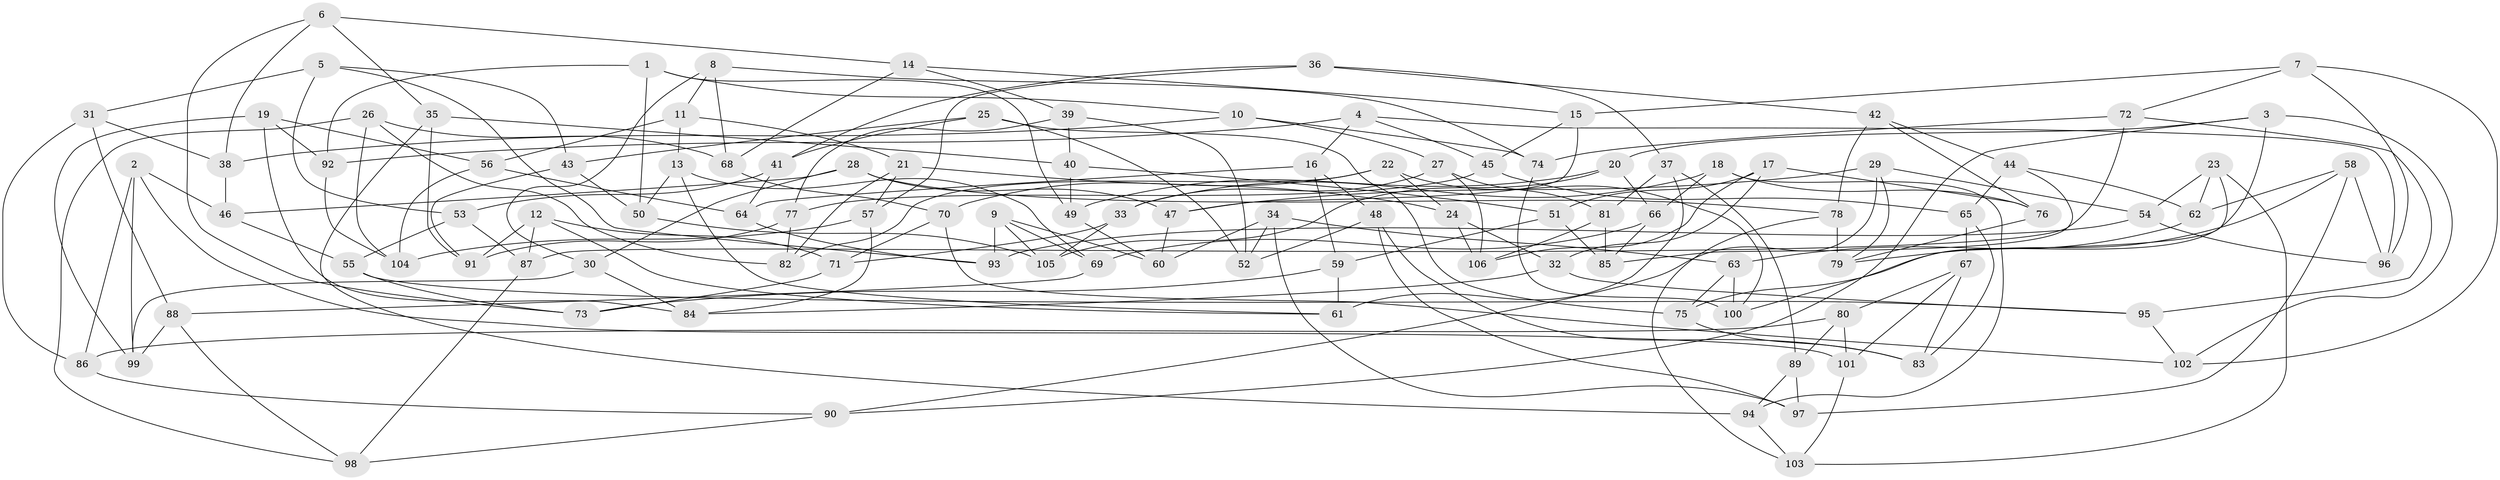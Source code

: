 // coarse degree distribution, {4: 0.5675675675675675, 6: 0.40540540540540543, 5: 0.02702702702702703}
// Generated by graph-tools (version 1.1) at 2025/52/02/27/25 19:52:30]
// undirected, 106 vertices, 212 edges
graph export_dot {
graph [start="1"]
  node [color=gray90,style=filled];
  1;
  2;
  3;
  4;
  5;
  6;
  7;
  8;
  9;
  10;
  11;
  12;
  13;
  14;
  15;
  16;
  17;
  18;
  19;
  20;
  21;
  22;
  23;
  24;
  25;
  26;
  27;
  28;
  29;
  30;
  31;
  32;
  33;
  34;
  35;
  36;
  37;
  38;
  39;
  40;
  41;
  42;
  43;
  44;
  45;
  46;
  47;
  48;
  49;
  50;
  51;
  52;
  53;
  54;
  55;
  56;
  57;
  58;
  59;
  60;
  61;
  62;
  63;
  64;
  65;
  66;
  67;
  68;
  69;
  70;
  71;
  72;
  73;
  74;
  75;
  76;
  77;
  78;
  79;
  80;
  81;
  82;
  83;
  84;
  85;
  86;
  87;
  88;
  89;
  90;
  91;
  92;
  93;
  94;
  95;
  96;
  97;
  98;
  99;
  100;
  101;
  102;
  103;
  104;
  105;
  106;
  1 -- 92;
  1 -- 49;
  1 -- 10;
  1 -- 50;
  2 -- 86;
  2 -- 99;
  2 -- 101;
  2 -- 46;
  3 -- 102;
  3 -- 90;
  3 -- 75;
  3 -- 20;
  4 -- 96;
  4 -- 92;
  4 -- 16;
  4 -- 45;
  5 -- 43;
  5 -- 93;
  5 -- 31;
  5 -- 53;
  6 -- 73;
  6 -- 35;
  6 -- 38;
  6 -- 14;
  7 -- 15;
  7 -- 102;
  7 -- 96;
  7 -- 72;
  8 -- 68;
  8 -- 74;
  8 -- 11;
  8 -- 30;
  9 -- 105;
  9 -- 69;
  9 -- 60;
  9 -- 93;
  10 -- 74;
  10 -- 38;
  10 -- 27;
  11 -- 56;
  11 -- 21;
  11 -- 13;
  12 -- 61;
  12 -- 87;
  12 -- 71;
  12 -- 91;
  13 -- 61;
  13 -- 69;
  13 -- 50;
  14 -- 39;
  14 -- 15;
  14 -- 68;
  15 -- 47;
  15 -- 45;
  16 -- 48;
  16 -- 59;
  16 -- 64;
  17 -- 51;
  17 -- 76;
  17 -- 106;
  17 -- 32;
  18 -- 94;
  18 -- 66;
  18 -- 33;
  18 -- 76;
  19 -- 56;
  19 -- 99;
  19 -- 92;
  19 -- 84;
  20 -- 105;
  20 -- 49;
  20 -- 66;
  21 -- 24;
  21 -- 82;
  21 -- 57;
  22 -- 70;
  22 -- 24;
  22 -- 100;
  22 -- 82;
  23 -- 62;
  23 -- 100;
  23 -- 54;
  23 -- 103;
  24 -- 32;
  24 -- 106;
  25 -- 41;
  25 -- 52;
  25 -- 75;
  25 -- 43;
  26 -- 68;
  26 -- 104;
  26 -- 98;
  26 -- 82;
  27 -- 81;
  27 -- 33;
  27 -- 106;
  28 -- 47;
  28 -- 78;
  28 -- 30;
  28 -- 46;
  29 -- 90;
  29 -- 54;
  29 -- 47;
  29 -- 79;
  30 -- 99;
  30 -- 84;
  31 -- 88;
  31 -- 86;
  31 -- 38;
  32 -- 95;
  32 -- 84;
  33 -- 105;
  33 -- 71;
  34 -- 52;
  34 -- 63;
  34 -- 97;
  34 -- 60;
  35 -- 94;
  35 -- 91;
  35 -- 40;
  36 -- 57;
  36 -- 37;
  36 -- 42;
  36 -- 41;
  37 -- 61;
  37 -- 81;
  37 -- 89;
  38 -- 46;
  39 -- 52;
  39 -- 40;
  39 -- 77;
  40 -- 49;
  40 -- 51;
  41 -- 53;
  41 -- 64;
  42 -- 44;
  42 -- 76;
  42 -- 78;
  43 -- 50;
  43 -- 91;
  44 -- 62;
  44 -- 65;
  44 -- 85;
  45 -- 65;
  45 -- 77;
  46 -- 55;
  47 -- 60;
  48 -- 97;
  48 -- 83;
  48 -- 52;
  49 -- 60;
  50 -- 105;
  51 -- 59;
  51 -- 85;
  53 -- 87;
  53 -- 55;
  54 -- 96;
  54 -- 93;
  55 -- 95;
  55 -- 73;
  56 -- 64;
  56 -- 104;
  57 -- 84;
  57 -- 104;
  58 -- 96;
  58 -- 97;
  58 -- 79;
  58 -- 62;
  59 -- 61;
  59 -- 73;
  62 -- 63;
  63 -- 100;
  63 -- 75;
  64 -- 93;
  65 -- 67;
  65 -- 83;
  66 -- 85;
  66 -- 69;
  67 -- 83;
  67 -- 101;
  67 -- 80;
  68 -- 70;
  69 -- 88;
  70 -- 102;
  70 -- 71;
  71 -- 73;
  72 -- 87;
  72 -- 74;
  72 -- 95;
  74 -- 100;
  75 -- 83;
  76 -- 79;
  77 -- 91;
  77 -- 82;
  78 -- 103;
  78 -- 79;
  80 -- 89;
  80 -- 101;
  80 -- 86;
  81 -- 106;
  81 -- 85;
  86 -- 90;
  87 -- 98;
  88 -- 98;
  88 -- 99;
  89 -- 97;
  89 -- 94;
  90 -- 98;
  92 -- 104;
  94 -- 103;
  95 -- 102;
  101 -- 103;
}
